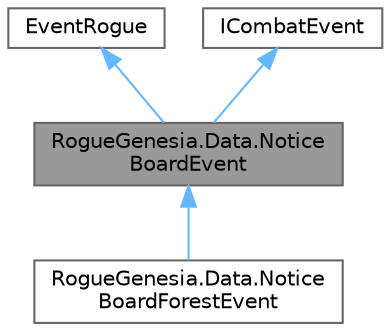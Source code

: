 digraph "RogueGenesia.Data.NoticeBoardEvent"
{
 // LATEX_PDF_SIZE
  bgcolor="transparent";
  edge [fontname=Helvetica,fontsize=10,labelfontname=Helvetica,labelfontsize=10];
  node [fontname=Helvetica,fontsize=10,shape=box,height=0.2,width=0.4];
  Node1 [label="RogueGenesia.Data.Notice\lBoardEvent",height=0.2,width=0.4,color="gray40", fillcolor="grey60", style="filled", fontcolor="black",tooltip=" "];
  Node2 -> Node1 [dir="back",color="steelblue1",style="solid"];
  Node2 [label="EventRogue",height=0.2,width=0.4,color="gray40", fillcolor="white", style="filled",URL="$class_rogue_genesia_1_1_data_1_1_event_rogue.html",tooltip=" "];
  Node3 -> Node1 [dir="back",color="steelblue1",style="solid"];
  Node3 [label="ICombatEvent",height=0.2,width=0.4,color="gray40", fillcolor="white", style="filled",URL="$interface_rogue_genesia_1_1_data_1_1_i_combat_event.html",tooltip=" "];
  Node1 -> Node4 [dir="back",color="steelblue1",style="solid"];
  Node4 [label="RogueGenesia.Data.Notice\lBoardForestEvent",height=0.2,width=0.4,color="gray40", fillcolor="white", style="filled",URL="$class_rogue_genesia_1_1_data_1_1_notice_board_forest_event.html",tooltip=" "];
}
